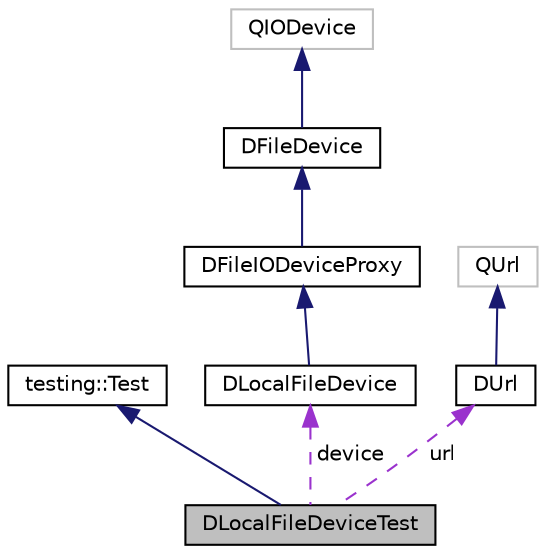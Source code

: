 digraph "DLocalFileDeviceTest"
{
  edge [fontname="Helvetica",fontsize="10",labelfontname="Helvetica",labelfontsize="10"];
  node [fontname="Helvetica",fontsize="10",shape=record];
  Node2 [label="DLocalFileDeviceTest",height=0.2,width=0.4,color="black", fillcolor="grey75", style="filled", fontcolor="black"];
  Node3 -> Node2 [dir="back",color="midnightblue",fontsize="10",style="solid",fontname="Helvetica"];
  Node3 [label="testing::Test",height=0.2,width=0.4,color="black", fillcolor="white", style="filled",URL="$classtesting_1_1_test.html"];
  Node4 -> Node2 [dir="back",color="darkorchid3",fontsize="10",style="dashed",label=" device" ,fontname="Helvetica"];
  Node4 [label="DLocalFileDevice",height=0.2,width=0.4,color="black", fillcolor="white", style="filled",URL="$class_d_local_file_device.html"];
  Node5 -> Node4 [dir="back",color="midnightblue",fontsize="10",style="solid",fontname="Helvetica"];
  Node5 [label="DFileIODeviceProxy",height=0.2,width=0.4,color="black", fillcolor="white", style="filled",URL="$class_d_file_i_o_device_proxy.html"];
  Node6 -> Node5 [dir="back",color="midnightblue",fontsize="10",style="solid",fontname="Helvetica"];
  Node6 [label="DFileDevice",height=0.2,width=0.4,color="black", fillcolor="white", style="filled",URL="$class_d_file_device.html"];
  Node7 -> Node6 [dir="back",color="midnightblue",fontsize="10",style="solid",fontname="Helvetica"];
  Node7 [label="QIODevice",height=0.2,width=0.4,color="grey75", fillcolor="white", style="filled"];
  Node8 -> Node2 [dir="back",color="darkorchid3",fontsize="10",style="dashed",label=" url" ,fontname="Helvetica"];
  Node8 [label="DUrl",height=0.2,width=0.4,color="black", fillcolor="white", style="filled",URL="$class_d_url.html"];
  Node9 -> Node8 [dir="back",color="midnightblue",fontsize="10",style="solid",fontname="Helvetica"];
  Node9 [label="QUrl",height=0.2,width=0.4,color="grey75", fillcolor="white", style="filled"];
}
